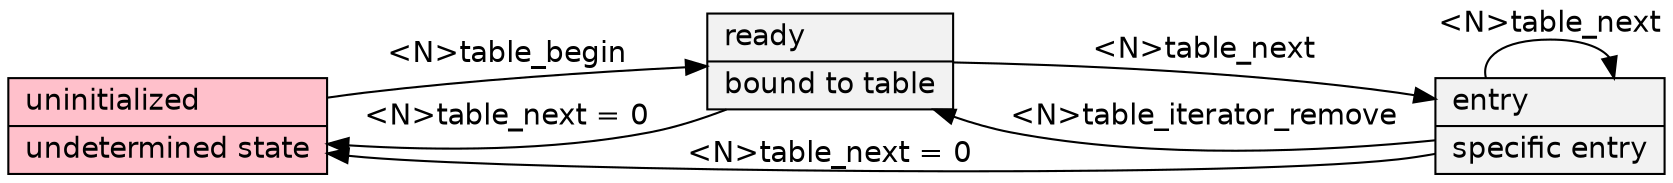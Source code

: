 digraph {
	graph [rankdir=LR, truecolor=true, bgcolor=transparent, fontname = "Bitstream Vera Sans"];
	node [shape=record, style=filled, fillcolor="Grey95", fontname="Bitstream Vera Sans"];
	edge [fontname="Bitstream Vera Sans"];
	null [label="uninitialized\l|undetermined state\l", fillcolor="Pink"];
	ready [ label = "ready\l|bound to table\l" ];
	null -> ready [ label = "<N>table_begin" ];
	ready -> null [ label = "<N>table_next = 0" ];
	entry [ label = "entry\l|specific entry\l" ];
	ready -> entry [ label = "<N>table_next" ];
	entry -> entry [ label = "<N>table_next" ];
	entry -> ready [ label = "<N>table_iterator_remove" ];
	entry -> null [ label = "<N>table_next = 0" ];
}
